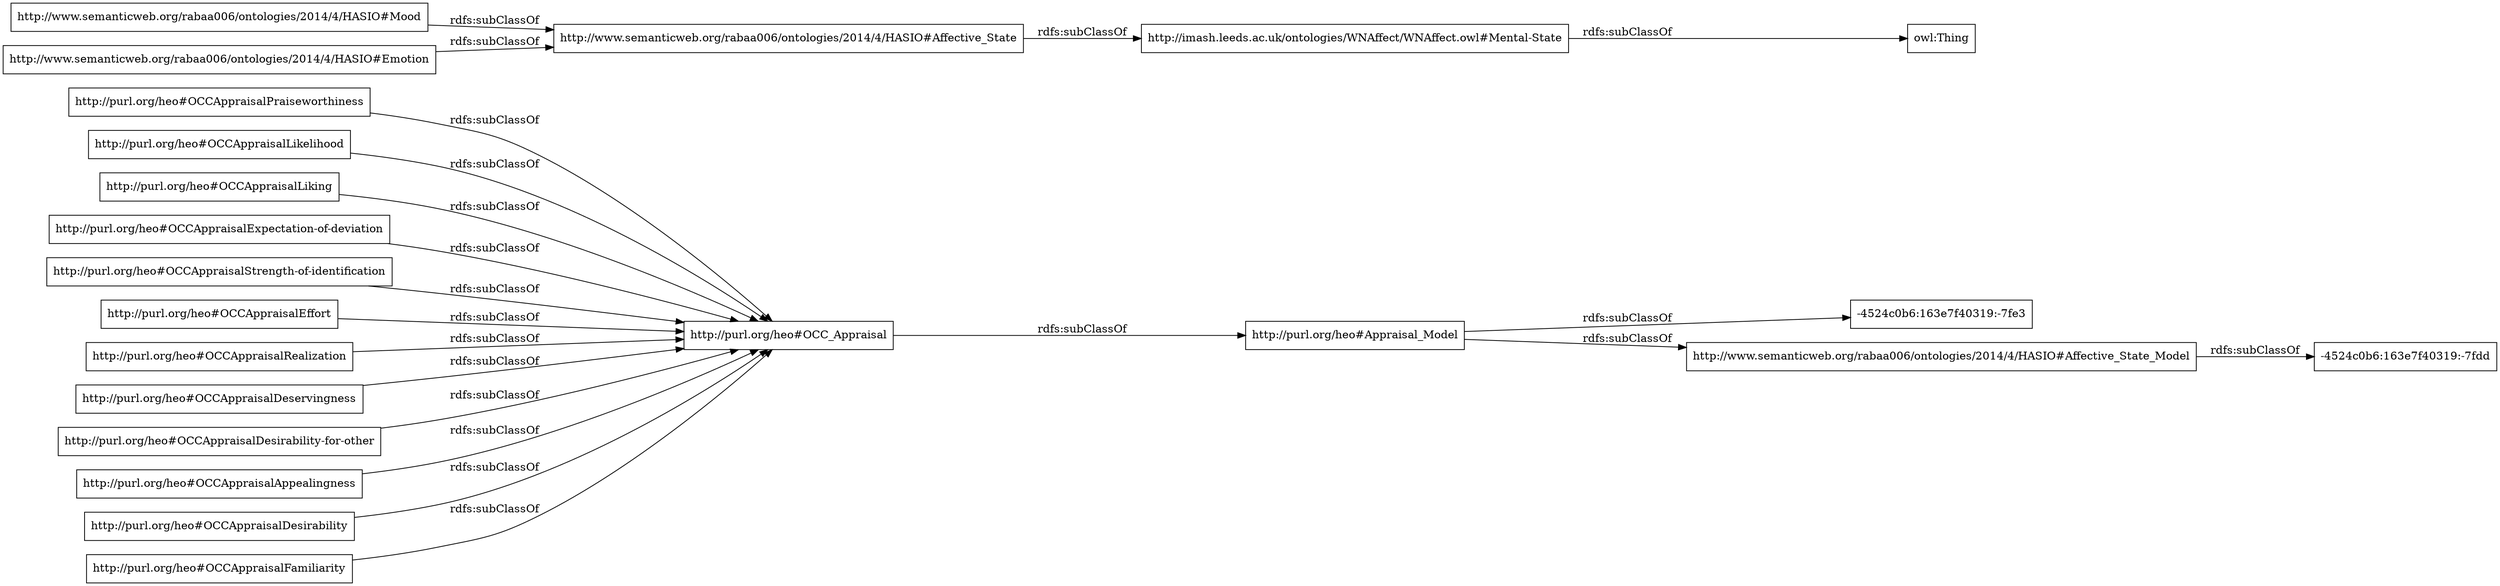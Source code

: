 digraph ar2dtool_diagram { 
rankdir=LR;
size="1000"
node [shape = rectangle, color="black"]; "http://purl.org/heo#OCCAppraisalPraiseworthiness" "http://purl.org/heo#OCCAppraisalLikelihood" "http://purl.org/heo#OCCAppraisalLiking" "http://purl.org/heo#OCCAppraisalExpectation-of-deviation" "http://www.semanticweb.org/rabaa006/ontologies/2014/4/HASIO#Mood" "http://purl.org/heo#OCCAppraisalStrength-of-identification" "http://www.semanticweb.org/rabaa006/ontologies/2014/4/HASIO#Emotion" "http://purl.org/heo#OCCAppraisalEffort" "-4524c0b6:163e7f40319:-7fe3" "http://www.semanticweb.org/rabaa006/ontologies/2014/4/HASIO#Affective_State" "http://purl.org/heo#OCCAppraisalRealization" "-4524c0b6:163e7f40319:-7fdd" "http://purl.org/heo#OCCAppraisalDeservingness" "http://purl.org/heo#OCC_Appraisal" "http://purl.org/heo#OCCAppraisalDesirability-for-other" "http://purl.org/heo#OCCAppraisalAppealingness" "http://purl.org/heo#OCCAppraisalDesirability" "http://imash.leeds.ac.uk/ontologies/WNAffect/WNAffect.owl#Mental-State" "http://purl.org/heo#OCCAppraisalFamiliarity" "http://www.semanticweb.org/rabaa006/ontologies/2014/4/HASIO#Affective_State_Model" "http://purl.org/heo#Appraisal_Model" ; /*classes style*/
	"http://purl.org/heo#OCCAppraisalStrength-of-identification" -> "http://purl.org/heo#OCC_Appraisal" [ label = "rdfs:subClassOf" ];
	"http://purl.org/heo#OCCAppraisalExpectation-of-deviation" -> "http://purl.org/heo#OCC_Appraisal" [ label = "rdfs:subClassOf" ];
	"http://purl.org/heo#OCCAppraisalLiking" -> "http://purl.org/heo#OCC_Appraisal" [ label = "rdfs:subClassOf" ];
	"http://purl.org/heo#OCCAppraisalRealization" -> "http://purl.org/heo#OCC_Appraisal" [ label = "rdfs:subClassOf" ];
	"http://www.semanticweb.org/rabaa006/ontologies/2014/4/HASIO#Emotion" -> "http://www.semanticweb.org/rabaa006/ontologies/2014/4/HASIO#Affective_State" [ label = "rdfs:subClassOf" ];
	"http://imash.leeds.ac.uk/ontologies/WNAffect/WNAffect.owl#Mental-State" -> "owl:Thing" [ label = "rdfs:subClassOf" ];
	"http://purl.org/heo#OCCAppraisalEffort" -> "http://purl.org/heo#OCC_Appraisal" [ label = "rdfs:subClassOf" ];
	"http://purl.org/heo#OCCAppraisalAppealingness" -> "http://purl.org/heo#OCC_Appraisal" [ label = "rdfs:subClassOf" ];
	"http://www.semanticweb.org/rabaa006/ontologies/2014/4/HASIO#Affective_State" -> "http://imash.leeds.ac.uk/ontologies/WNAffect/WNAffect.owl#Mental-State" [ label = "rdfs:subClassOf" ];
	"http://purl.org/heo#OCCAppraisalDesirability-for-other" -> "http://purl.org/heo#OCC_Appraisal" [ label = "rdfs:subClassOf" ];
	"http://purl.org/heo#OCCAppraisalFamiliarity" -> "http://purl.org/heo#OCC_Appraisal" [ label = "rdfs:subClassOf" ];
	"http://purl.org/heo#OCCAppraisalDesirability" -> "http://purl.org/heo#OCC_Appraisal" [ label = "rdfs:subClassOf" ];
	"http://purl.org/heo#OCCAppraisalPraiseworthiness" -> "http://purl.org/heo#OCC_Appraisal" [ label = "rdfs:subClassOf" ];
	"http://purl.org/heo#OCCAppraisalLikelihood" -> "http://purl.org/heo#OCC_Appraisal" [ label = "rdfs:subClassOf" ];
	"http://www.semanticweb.org/rabaa006/ontologies/2014/4/HASIO#Affective_State_Model" -> "-4524c0b6:163e7f40319:-7fdd" [ label = "rdfs:subClassOf" ];
	"http://purl.org/heo#OCCAppraisalDeservingness" -> "http://purl.org/heo#OCC_Appraisal" [ label = "rdfs:subClassOf" ];
	"http://purl.org/heo#Appraisal_Model" -> "-4524c0b6:163e7f40319:-7fe3" [ label = "rdfs:subClassOf" ];
	"http://purl.org/heo#Appraisal_Model" -> "http://www.semanticweb.org/rabaa006/ontologies/2014/4/HASIO#Affective_State_Model" [ label = "rdfs:subClassOf" ];
	"http://www.semanticweb.org/rabaa006/ontologies/2014/4/HASIO#Mood" -> "http://www.semanticweb.org/rabaa006/ontologies/2014/4/HASIO#Affective_State" [ label = "rdfs:subClassOf" ];
	"http://purl.org/heo#OCC_Appraisal" -> "http://purl.org/heo#Appraisal_Model" [ label = "rdfs:subClassOf" ];

}
